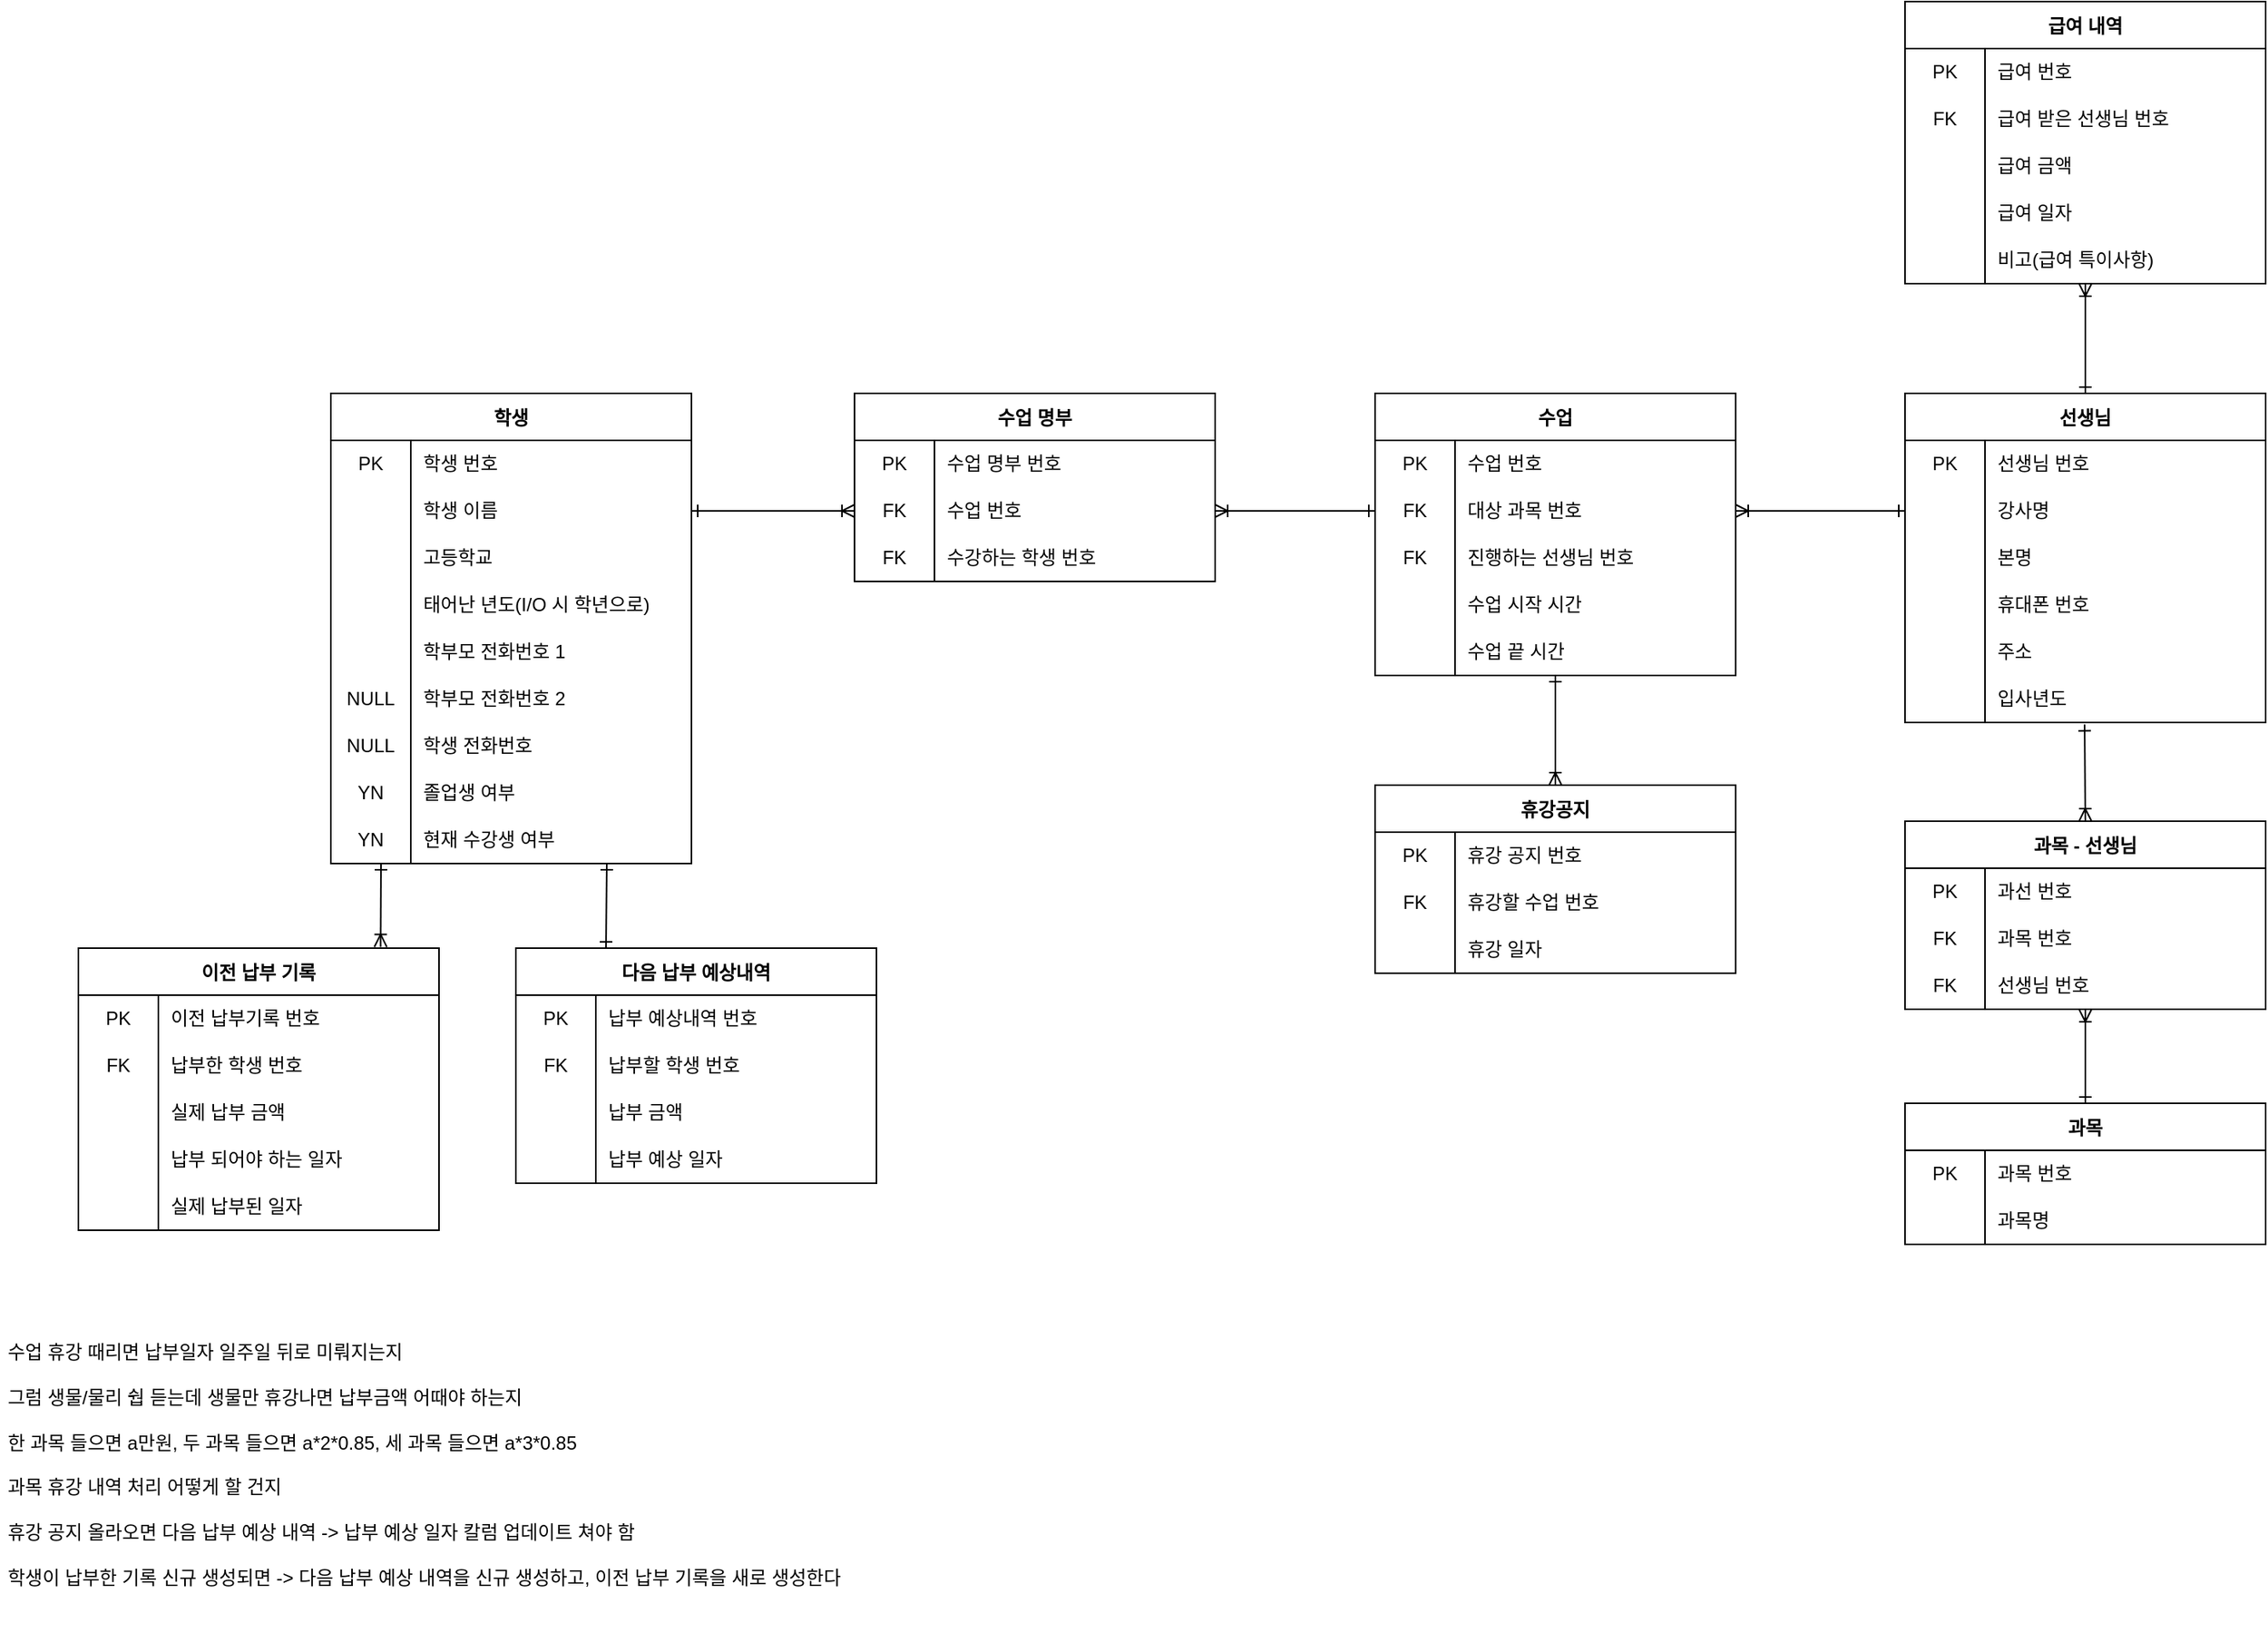 <mxfile version="20.8.3" type="github">
  <diagram id="MqFvvl8vXZ765toB649_" name="페이지-1">
    <mxGraphModel dx="1163" dy="1310" grid="1" gridSize="10" guides="1" tooltips="1" connect="1" arrows="1" fold="1" page="1" pageScale="1" pageWidth="1654" pageHeight="1169" math="0" shadow="0">
      <root>
        <mxCell id="0" />
        <mxCell id="1" parent="0" />
        <mxCell id="s24xk4Bd5WTAQTk68c9q-11" value="학생" style="shape=table;startSize=30;container=1;collapsible=0;childLayout=tableLayout;fixedRows=1;rowLines=0;fontStyle=1;" vertex="1" parent="1">
          <mxGeometry x="271" y="345" width="230" height="300" as="geometry" />
        </mxCell>
        <mxCell id="s24xk4Bd5WTAQTk68c9q-12" value="" style="shape=tableRow;horizontal=0;startSize=0;swimlaneHead=0;swimlaneBody=0;top=0;left=0;bottom=0;right=0;collapsible=0;dropTarget=0;fillColor=none;points=[[0,0.5],[1,0.5]];portConstraint=eastwest;" vertex="1" parent="s24xk4Bd5WTAQTk68c9q-11">
          <mxGeometry y="30" width="230" height="30" as="geometry" />
        </mxCell>
        <mxCell id="s24xk4Bd5WTAQTk68c9q-13" value="PK" style="shape=partialRectangle;html=1;whiteSpace=wrap;connectable=0;fillColor=none;top=0;left=0;bottom=0;right=0;overflow=hidden;pointerEvents=1;" vertex="1" parent="s24xk4Bd5WTAQTk68c9q-12">
          <mxGeometry width="51" height="30" as="geometry">
            <mxRectangle width="51" height="30" as="alternateBounds" />
          </mxGeometry>
        </mxCell>
        <mxCell id="s24xk4Bd5WTAQTk68c9q-14" value="학생 번호" style="shape=partialRectangle;html=1;whiteSpace=wrap;connectable=0;fillColor=none;top=0;left=0;bottom=0;right=0;align=left;spacingLeft=6;overflow=hidden;" vertex="1" parent="s24xk4Bd5WTAQTk68c9q-12">
          <mxGeometry x="51" width="179" height="30" as="geometry">
            <mxRectangle width="179" height="30" as="alternateBounds" />
          </mxGeometry>
        </mxCell>
        <mxCell id="s24xk4Bd5WTAQTk68c9q-15" value="" style="shape=tableRow;horizontal=0;startSize=0;swimlaneHead=0;swimlaneBody=0;top=0;left=0;bottom=0;right=0;collapsible=0;dropTarget=0;fillColor=none;points=[[0,0.5],[1,0.5]];portConstraint=eastwest;" vertex="1" parent="s24xk4Bd5WTAQTk68c9q-11">
          <mxGeometry y="60" width="230" height="30" as="geometry" />
        </mxCell>
        <mxCell id="s24xk4Bd5WTAQTk68c9q-16" value="" style="shape=partialRectangle;html=1;whiteSpace=wrap;connectable=0;fillColor=none;top=0;left=0;bottom=0;right=0;overflow=hidden;" vertex="1" parent="s24xk4Bd5WTAQTk68c9q-15">
          <mxGeometry width="51" height="30" as="geometry">
            <mxRectangle width="51" height="30" as="alternateBounds" />
          </mxGeometry>
        </mxCell>
        <mxCell id="s24xk4Bd5WTAQTk68c9q-17" value="학생 이름" style="shape=partialRectangle;html=1;whiteSpace=wrap;connectable=0;fillColor=none;top=0;left=0;bottom=0;right=0;align=left;spacingLeft=6;overflow=hidden;" vertex="1" parent="s24xk4Bd5WTAQTk68c9q-15">
          <mxGeometry x="51" width="179" height="30" as="geometry">
            <mxRectangle width="179" height="30" as="alternateBounds" />
          </mxGeometry>
        </mxCell>
        <mxCell id="s24xk4Bd5WTAQTk68c9q-18" value="" style="shape=tableRow;horizontal=0;startSize=0;swimlaneHead=0;swimlaneBody=0;top=0;left=0;bottom=0;right=0;collapsible=0;dropTarget=0;fillColor=none;points=[[0,0.5],[1,0.5]];portConstraint=eastwest;" vertex="1" parent="s24xk4Bd5WTAQTk68c9q-11">
          <mxGeometry y="90" width="230" height="30" as="geometry" />
        </mxCell>
        <mxCell id="s24xk4Bd5WTAQTk68c9q-19" value="" style="shape=partialRectangle;html=1;whiteSpace=wrap;connectable=0;fillColor=none;top=0;left=0;bottom=0;right=0;overflow=hidden;" vertex="1" parent="s24xk4Bd5WTAQTk68c9q-18">
          <mxGeometry width="51" height="30" as="geometry">
            <mxRectangle width="51" height="30" as="alternateBounds" />
          </mxGeometry>
        </mxCell>
        <mxCell id="s24xk4Bd5WTAQTk68c9q-20" value="고등학교" style="shape=partialRectangle;html=1;whiteSpace=wrap;connectable=0;fillColor=none;top=0;left=0;bottom=0;right=0;align=left;spacingLeft=6;overflow=hidden;" vertex="1" parent="s24xk4Bd5WTAQTk68c9q-18">
          <mxGeometry x="51" width="179" height="30" as="geometry">
            <mxRectangle width="179" height="30" as="alternateBounds" />
          </mxGeometry>
        </mxCell>
        <mxCell id="s24xk4Bd5WTAQTk68c9q-21" value="" style="shape=tableRow;horizontal=0;startSize=0;swimlaneHead=0;swimlaneBody=0;top=0;left=0;bottom=0;right=0;collapsible=0;dropTarget=0;fillColor=none;points=[[0,0.5],[1,0.5]];portConstraint=eastwest;" vertex="1" parent="s24xk4Bd5WTAQTk68c9q-11">
          <mxGeometry y="120" width="230" height="30" as="geometry" />
        </mxCell>
        <mxCell id="s24xk4Bd5WTAQTk68c9q-22" value="" style="shape=partialRectangle;html=1;whiteSpace=wrap;connectable=0;fillColor=none;top=0;left=0;bottom=0;right=0;overflow=hidden;" vertex="1" parent="s24xk4Bd5WTAQTk68c9q-21">
          <mxGeometry width="51" height="30" as="geometry">
            <mxRectangle width="51" height="30" as="alternateBounds" />
          </mxGeometry>
        </mxCell>
        <mxCell id="s24xk4Bd5WTAQTk68c9q-23" value="태어난 년도(I/O 시 학년으로)" style="shape=partialRectangle;html=1;whiteSpace=wrap;connectable=0;fillColor=none;top=0;left=0;bottom=0;right=0;align=left;spacingLeft=6;overflow=hidden;" vertex="1" parent="s24xk4Bd5WTAQTk68c9q-21">
          <mxGeometry x="51" width="179" height="30" as="geometry">
            <mxRectangle width="179" height="30" as="alternateBounds" />
          </mxGeometry>
        </mxCell>
        <mxCell id="s24xk4Bd5WTAQTk68c9q-24" value="" style="shape=tableRow;horizontal=0;startSize=0;swimlaneHead=0;swimlaneBody=0;top=0;left=0;bottom=0;right=0;collapsible=0;dropTarget=0;fillColor=none;points=[[0,0.5],[1,0.5]];portConstraint=eastwest;" vertex="1" parent="s24xk4Bd5WTAQTk68c9q-11">
          <mxGeometry y="150" width="230" height="30" as="geometry" />
        </mxCell>
        <mxCell id="s24xk4Bd5WTAQTk68c9q-25" value="" style="shape=partialRectangle;html=1;whiteSpace=wrap;connectable=0;fillColor=none;top=0;left=0;bottom=0;right=0;overflow=hidden;" vertex="1" parent="s24xk4Bd5WTAQTk68c9q-24">
          <mxGeometry width="51" height="30" as="geometry">
            <mxRectangle width="51" height="30" as="alternateBounds" />
          </mxGeometry>
        </mxCell>
        <mxCell id="s24xk4Bd5WTAQTk68c9q-26" value="학부모 전화번호 1" style="shape=partialRectangle;html=1;whiteSpace=wrap;connectable=0;fillColor=none;top=0;left=0;bottom=0;right=0;align=left;spacingLeft=6;overflow=hidden;" vertex="1" parent="s24xk4Bd5WTAQTk68c9q-24">
          <mxGeometry x="51" width="179" height="30" as="geometry">
            <mxRectangle width="179" height="30" as="alternateBounds" />
          </mxGeometry>
        </mxCell>
        <mxCell id="s24xk4Bd5WTAQTk68c9q-27" value="" style="shape=tableRow;horizontal=0;startSize=0;swimlaneHead=0;swimlaneBody=0;top=0;left=0;bottom=0;right=0;collapsible=0;dropTarget=0;fillColor=none;points=[[0,0.5],[1,0.5]];portConstraint=eastwest;" vertex="1" parent="s24xk4Bd5WTAQTk68c9q-11">
          <mxGeometry y="180" width="230" height="30" as="geometry" />
        </mxCell>
        <mxCell id="s24xk4Bd5WTAQTk68c9q-28" value="NULL" style="shape=partialRectangle;html=1;whiteSpace=wrap;connectable=0;fillColor=none;top=0;left=0;bottom=0;right=0;overflow=hidden;" vertex="1" parent="s24xk4Bd5WTAQTk68c9q-27">
          <mxGeometry width="51" height="30" as="geometry">
            <mxRectangle width="51" height="30" as="alternateBounds" />
          </mxGeometry>
        </mxCell>
        <mxCell id="s24xk4Bd5WTAQTk68c9q-29" value="학부모 전화번호 2" style="shape=partialRectangle;html=1;whiteSpace=wrap;connectable=0;fillColor=none;top=0;left=0;bottom=0;right=0;align=left;spacingLeft=6;overflow=hidden;" vertex="1" parent="s24xk4Bd5WTAQTk68c9q-27">
          <mxGeometry x="51" width="179" height="30" as="geometry">
            <mxRectangle width="179" height="30" as="alternateBounds" />
          </mxGeometry>
        </mxCell>
        <mxCell id="s24xk4Bd5WTAQTk68c9q-30" value="" style="shape=tableRow;horizontal=0;startSize=0;swimlaneHead=0;swimlaneBody=0;top=0;left=0;bottom=0;right=0;collapsible=0;dropTarget=0;fillColor=none;points=[[0,0.5],[1,0.5]];portConstraint=eastwest;" vertex="1" parent="s24xk4Bd5WTAQTk68c9q-11">
          <mxGeometry y="210" width="230" height="30" as="geometry" />
        </mxCell>
        <mxCell id="s24xk4Bd5WTAQTk68c9q-31" value="NULL" style="shape=partialRectangle;html=1;whiteSpace=wrap;connectable=0;fillColor=none;top=0;left=0;bottom=0;right=0;overflow=hidden;" vertex="1" parent="s24xk4Bd5WTAQTk68c9q-30">
          <mxGeometry width="51" height="30" as="geometry">
            <mxRectangle width="51" height="30" as="alternateBounds" />
          </mxGeometry>
        </mxCell>
        <mxCell id="s24xk4Bd5WTAQTk68c9q-32" value="학생 전화번호" style="shape=partialRectangle;html=1;whiteSpace=wrap;connectable=0;fillColor=none;top=0;left=0;bottom=0;right=0;align=left;spacingLeft=6;overflow=hidden;" vertex="1" parent="s24xk4Bd5WTAQTk68c9q-30">
          <mxGeometry x="51" width="179" height="30" as="geometry">
            <mxRectangle width="179" height="30" as="alternateBounds" />
          </mxGeometry>
        </mxCell>
        <mxCell id="s24xk4Bd5WTAQTk68c9q-33" value="" style="shape=tableRow;horizontal=0;startSize=0;swimlaneHead=0;swimlaneBody=0;top=0;left=0;bottom=0;right=0;collapsible=0;dropTarget=0;fillColor=none;points=[[0,0.5],[1,0.5]];portConstraint=eastwest;" vertex="1" parent="s24xk4Bd5WTAQTk68c9q-11">
          <mxGeometry y="240" width="230" height="30" as="geometry" />
        </mxCell>
        <mxCell id="s24xk4Bd5WTAQTk68c9q-34" value="YN" style="shape=partialRectangle;html=1;whiteSpace=wrap;connectable=0;fillColor=none;top=0;left=0;bottom=0;right=0;overflow=hidden;" vertex="1" parent="s24xk4Bd5WTAQTk68c9q-33">
          <mxGeometry width="51" height="30" as="geometry">
            <mxRectangle width="51" height="30" as="alternateBounds" />
          </mxGeometry>
        </mxCell>
        <mxCell id="s24xk4Bd5WTAQTk68c9q-35" value="졸업생 여부" style="shape=partialRectangle;html=1;whiteSpace=wrap;connectable=0;fillColor=none;top=0;left=0;bottom=0;right=0;align=left;spacingLeft=6;overflow=hidden;" vertex="1" parent="s24xk4Bd5WTAQTk68c9q-33">
          <mxGeometry x="51" width="179" height="30" as="geometry">
            <mxRectangle width="179" height="30" as="alternateBounds" />
          </mxGeometry>
        </mxCell>
        <mxCell id="s24xk4Bd5WTAQTk68c9q-36" value="" style="shape=tableRow;horizontal=0;startSize=0;swimlaneHead=0;swimlaneBody=0;top=0;left=0;bottom=0;right=0;collapsible=0;dropTarget=0;fillColor=none;points=[[0,0.5],[1,0.5]];portConstraint=eastwest;" vertex="1" parent="s24xk4Bd5WTAQTk68c9q-11">
          <mxGeometry y="270" width="230" height="30" as="geometry" />
        </mxCell>
        <mxCell id="s24xk4Bd5WTAQTk68c9q-37" value="YN" style="shape=partialRectangle;html=1;whiteSpace=wrap;connectable=0;fillColor=none;top=0;left=0;bottom=0;right=0;overflow=hidden;" vertex="1" parent="s24xk4Bd5WTAQTk68c9q-36">
          <mxGeometry width="51" height="30" as="geometry">
            <mxRectangle width="51" height="30" as="alternateBounds" />
          </mxGeometry>
        </mxCell>
        <mxCell id="s24xk4Bd5WTAQTk68c9q-38" value="현재 수강생 여부" style="shape=partialRectangle;html=1;whiteSpace=wrap;connectable=0;fillColor=none;top=0;left=0;bottom=0;right=0;align=left;spacingLeft=6;overflow=hidden;" vertex="1" parent="s24xk4Bd5WTAQTk68c9q-36">
          <mxGeometry x="51" width="179" height="30" as="geometry">
            <mxRectangle width="179" height="30" as="alternateBounds" />
          </mxGeometry>
        </mxCell>
        <mxCell id="s24xk4Bd5WTAQTk68c9q-201" style="edgeStyle=none;rounded=0;orthogonalLoop=1;jettySize=auto;html=1;exitX=0.5;exitY=0;exitDx=0;exitDy=0;fontSize=13;startArrow=ERone;startFill=0;endArrow=ERoneToMany;endFill=0;" edge="1" parent="1" source="s24xk4Bd5WTAQTk68c9q-39" target="s24xk4Bd5WTAQTk68c9q-198">
          <mxGeometry relative="1" as="geometry" />
        </mxCell>
        <mxCell id="s24xk4Bd5WTAQTk68c9q-39" value="선생님" style="shape=table;startSize=30;container=1;collapsible=0;childLayout=tableLayout;fixedRows=1;rowLines=0;fontStyle=1;" vertex="1" parent="1">
          <mxGeometry x="1275" y="345" width="230" height="210" as="geometry" />
        </mxCell>
        <mxCell id="s24xk4Bd5WTAQTk68c9q-40" value="" style="shape=tableRow;horizontal=0;startSize=0;swimlaneHead=0;swimlaneBody=0;top=0;left=0;bottom=0;right=0;collapsible=0;dropTarget=0;fillColor=none;points=[[0,0.5],[1,0.5]];portConstraint=eastwest;" vertex="1" parent="s24xk4Bd5WTAQTk68c9q-39">
          <mxGeometry y="30" width="230" height="30" as="geometry" />
        </mxCell>
        <mxCell id="s24xk4Bd5WTAQTk68c9q-41" value="PK" style="shape=partialRectangle;html=1;whiteSpace=wrap;connectable=0;fillColor=none;top=0;left=0;bottom=0;right=0;overflow=hidden;pointerEvents=1;" vertex="1" parent="s24xk4Bd5WTAQTk68c9q-40">
          <mxGeometry width="51" height="30" as="geometry">
            <mxRectangle width="51" height="30" as="alternateBounds" />
          </mxGeometry>
        </mxCell>
        <mxCell id="s24xk4Bd5WTAQTk68c9q-42" value="선생님 번호" style="shape=partialRectangle;html=1;whiteSpace=wrap;connectable=0;fillColor=none;top=0;left=0;bottom=0;right=0;align=left;spacingLeft=6;overflow=hidden;" vertex="1" parent="s24xk4Bd5WTAQTk68c9q-40">
          <mxGeometry x="51" width="179" height="30" as="geometry">
            <mxRectangle width="179" height="30" as="alternateBounds" />
          </mxGeometry>
        </mxCell>
        <mxCell id="s24xk4Bd5WTAQTk68c9q-43" value="" style="shape=tableRow;horizontal=0;startSize=0;swimlaneHead=0;swimlaneBody=0;top=0;left=0;bottom=0;right=0;collapsible=0;dropTarget=0;fillColor=none;points=[[0,0.5],[1,0.5]];portConstraint=eastwest;" vertex="1" parent="s24xk4Bd5WTAQTk68c9q-39">
          <mxGeometry y="60" width="230" height="30" as="geometry" />
        </mxCell>
        <mxCell id="s24xk4Bd5WTAQTk68c9q-44" value="" style="shape=partialRectangle;html=1;whiteSpace=wrap;connectable=0;fillColor=none;top=0;left=0;bottom=0;right=0;overflow=hidden;" vertex="1" parent="s24xk4Bd5WTAQTk68c9q-43">
          <mxGeometry width="51" height="30" as="geometry">
            <mxRectangle width="51" height="30" as="alternateBounds" />
          </mxGeometry>
        </mxCell>
        <mxCell id="s24xk4Bd5WTAQTk68c9q-45" value="강사명" style="shape=partialRectangle;html=1;whiteSpace=wrap;connectable=0;fillColor=none;top=0;left=0;bottom=0;right=0;align=left;spacingLeft=6;overflow=hidden;" vertex="1" parent="s24xk4Bd5WTAQTk68c9q-43">
          <mxGeometry x="51" width="179" height="30" as="geometry">
            <mxRectangle width="179" height="30" as="alternateBounds" />
          </mxGeometry>
        </mxCell>
        <mxCell id="s24xk4Bd5WTAQTk68c9q-46" value="" style="shape=tableRow;horizontal=0;startSize=0;swimlaneHead=0;swimlaneBody=0;top=0;left=0;bottom=0;right=0;collapsible=0;dropTarget=0;fillColor=none;points=[[0,0.5],[1,0.5]];portConstraint=eastwest;" vertex="1" parent="s24xk4Bd5WTAQTk68c9q-39">
          <mxGeometry y="90" width="230" height="30" as="geometry" />
        </mxCell>
        <mxCell id="s24xk4Bd5WTAQTk68c9q-47" value="" style="shape=partialRectangle;html=1;whiteSpace=wrap;connectable=0;fillColor=none;top=0;left=0;bottom=0;right=0;overflow=hidden;" vertex="1" parent="s24xk4Bd5WTAQTk68c9q-46">
          <mxGeometry width="51" height="30" as="geometry">
            <mxRectangle width="51" height="30" as="alternateBounds" />
          </mxGeometry>
        </mxCell>
        <mxCell id="s24xk4Bd5WTAQTk68c9q-48" value="본명" style="shape=partialRectangle;html=1;whiteSpace=wrap;connectable=0;fillColor=none;top=0;left=0;bottom=0;right=0;align=left;spacingLeft=6;overflow=hidden;" vertex="1" parent="s24xk4Bd5WTAQTk68c9q-46">
          <mxGeometry x="51" width="179" height="30" as="geometry">
            <mxRectangle width="179" height="30" as="alternateBounds" />
          </mxGeometry>
        </mxCell>
        <mxCell id="s24xk4Bd5WTAQTk68c9q-70" value="" style="shape=tableRow;horizontal=0;startSize=0;swimlaneHead=0;swimlaneBody=0;top=0;left=0;bottom=0;right=0;collapsible=0;dropTarget=0;fillColor=none;points=[[0,0.5],[1,0.5]];portConstraint=eastwest;" vertex="1" parent="s24xk4Bd5WTAQTk68c9q-39">
          <mxGeometry y="120" width="230" height="30" as="geometry" />
        </mxCell>
        <mxCell id="s24xk4Bd5WTAQTk68c9q-71" value="" style="shape=partialRectangle;html=1;whiteSpace=wrap;connectable=0;fillColor=none;top=0;left=0;bottom=0;right=0;overflow=hidden;" vertex="1" parent="s24xk4Bd5WTAQTk68c9q-70">
          <mxGeometry width="51" height="30" as="geometry">
            <mxRectangle width="51" height="30" as="alternateBounds" />
          </mxGeometry>
        </mxCell>
        <mxCell id="s24xk4Bd5WTAQTk68c9q-72" value="휴대폰 번호" style="shape=partialRectangle;html=1;whiteSpace=wrap;connectable=0;fillColor=none;top=0;left=0;bottom=0;right=0;align=left;spacingLeft=6;overflow=hidden;" vertex="1" parent="s24xk4Bd5WTAQTk68c9q-70">
          <mxGeometry x="51" width="179" height="30" as="geometry">
            <mxRectangle width="179" height="30" as="alternateBounds" />
          </mxGeometry>
        </mxCell>
        <mxCell id="s24xk4Bd5WTAQTk68c9q-49" value="" style="shape=tableRow;horizontal=0;startSize=0;swimlaneHead=0;swimlaneBody=0;top=0;left=0;bottom=0;right=0;collapsible=0;dropTarget=0;fillColor=none;points=[[0,0.5],[1,0.5]];portConstraint=eastwest;" vertex="1" parent="s24xk4Bd5WTAQTk68c9q-39">
          <mxGeometry y="150" width="230" height="30" as="geometry" />
        </mxCell>
        <mxCell id="s24xk4Bd5WTAQTk68c9q-50" value="" style="shape=partialRectangle;html=1;whiteSpace=wrap;connectable=0;fillColor=none;top=0;left=0;bottom=0;right=0;overflow=hidden;" vertex="1" parent="s24xk4Bd5WTAQTk68c9q-49">
          <mxGeometry width="51" height="30" as="geometry">
            <mxRectangle width="51" height="30" as="alternateBounds" />
          </mxGeometry>
        </mxCell>
        <mxCell id="s24xk4Bd5WTAQTk68c9q-51" value="주소" style="shape=partialRectangle;html=1;whiteSpace=wrap;connectable=0;fillColor=none;top=0;left=0;bottom=0;right=0;align=left;spacingLeft=6;overflow=hidden;" vertex="1" parent="s24xk4Bd5WTAQTk68c9q-49">
          <mxGeometry x="51" width="179" height="30" as="geometry">
            <mxRectangle width="179" height="30" as="alternateBounds" />
          </mxGeometry>
        </mxCell>
        <mxCell id="s24xk4Bd5WTAQTk68c9q-52" value="" style="shape=tableRow;horizontal=0;startSize=0;swimlaneHead=0;swimlaneBody=0;top=0;left=0;bottom=0;right=0;collapsible=0;dropTarget=0;fillColor=none;points=[[0,0.5],[1,0.5]];portConstraint=eastwest;" vertex="1" parent="s24xk4Bd5WTAQTk68c9q-39">
          <mxGeometry y="180" width="230" height="30" as="geometry" />
        </mxCell>
        <mxCell id="s24xk4Bd5WTAQTk68c9q-53" value="" style="shape=partialRectangle;html=1;whiteSpace=wrap;connectable=0;fillColor=none;top=0;left=0;bottom=0;right=0;overflow=hidden;" vertex="1" parent="s24xk4Bd5WTAQTk68c9q-52">
          <mxGeometry width="51" height="30" as="geometry">
            <mxRectangle width="51" height="30" as="alternateBounds" />
          </mxGeometry>
        </mxCell>
        <mxCell id="s24xk4Bd5WTAQTk68c9q-54" value="입사년도" style="shape=partialRectangle;html=1;whiteSpace=wrap;connectable=0;fillColor=none;top=0;left=0;bottom=0;right=0;align=left;spacingLeft=6;overflow=hidden;" vertex="1" parent="s24xk4Bd5WTAQTk68c9q-52">
          <mxGeometry x="51" width="179" height="30" as="geometry">
            <mxRectangle width="179" height="30" as="alternateBounds" />
          </mxGeometry>
        </mxCell>
        <mxCell id="s24xk4Bd5WTAQTk68c9q-184" style="edgeStyle=none;rounded=0;orthogonalLoop=1;jettySize=auto;html=1;exitX=0.5;exitY=0;exitDx=0;exitDy=0;fontSize=13;startArrow=ERone;startFill=0;endArrow=ERoneToMany;endFill=0;" edge="1" parent="1" source="s24xk4Bd5WTAQTk68c9q-73" target="s24xk4Bd5WTAQTk68c9q-99">
          <mxGeometry relative="1" as="geometry" />
        </mxCell>
        <mxCell id="s24xk4Bd5WTAQTk68c9q-73" value="과목" style="shape=table;startSize=30;container=1;collapsible=0;childLayout=tableLayout;fixedRows=1;rowLines=0;fontStyle=1;" vertex="1" parent="1">
          <mxGeometry x="1275" y="798" width="230" height="90" as="geometry" />
        </mxCell>
        <mxCell id="s24xk4Bd5WTAQTk68c9q-74" value="" style="shape=tableRow;horizontal=0;startSize=0;swimlaneHead=0;swimlaneBody=0;top=0;left=0;bottom=0;right=0;collapsible=0;dropTarget=0;fillColor=none;points=[[0,0.5],[1,0.5]];portConstraint=eastwest;" vertex="1" parent="s24xk4Bd5WTAQTk68c9q-73">
          <mxGeometry y="30" width="230" height="30" as="geometry" />
        </mxCell>
        <mxCell id="s24xk4Bd5WTAQTk68c9q-75" value="PK" style="shape=partialRectangle;html=1;whiteSpace=wrap;connectable=0;fillColor=none;top=0;left=0;bottom=0;right=0;overflow=hidden;pointerEvents=1;" vertex="1" parent="s24xk4Bd5WTAQTk68c9q-74">
          <mxGeometry width="51" height="30" as="geometry">
            <mxRectangle width="51" height="30" as="alternateBounds" />
          </mxGeometry>
        </mxCell>
        <mxCell id="s24xk4Bd5WTAQTk68c9q-76" value="과목 번호" style="shape=partialRectangle;html=1;whiteSpace=wrap;connectable=0;fillColor=none;top=0;left=0;bottom=0;right=0;align=left;spacingLeft=6;overflow=hidden;" vertex="1" parent="s24xk4Bd5WTAQTk68c9q-74">
          <mxGeometry x="51" width="179" height="30" as="geometry">
            <mxRectangle width="179" height="30" as="alternateBounds" />
          </mxGeometry>
        </mxCell>
        <mxCell id="s24xk4Bd5WTAQTk68c9q-77" value="" style="shape=tableRow;horizontal=0;startSize=0;swimlaneHead=0;swimlaneBody=0;top=0;left=0;bottom=0;right=0;collapsible=0;dropTarget=0;fillColor=none;points=[[0,0.5],[1,0.5]];portConstraint=eastwest;" vertex="1" parent="s24xk4Bd5WTAQTk68c9q-73">
          <mxGeometry y="60" width="230" height="30" as="geometry" />
        </mxCell>
        <mxCell id="s24xk4Bd5WTAQTk68c9q-78" value="" style="shape=partialRectangle;html=1;whiteSpace=wrap;connectable=0;fillColor=none;top=0;left=0;bottom=0;right=0;overflow=hidden;" vertex="1" parent="s24xk4Bd5WTAQTk68c9q-77">
          <mxGeometry width="51" height="30" as="geometry">
            <mxRectangle width="51" height="30" as="alternateBounds" />
          </mxGeometry>
        </mxCell>
        <mxCell id="s24xk4Bd5WTAQTk68c9q-79" value="과목명" style="shape=partialRectangle;html=1;whiteSpace=wrap;connectable=0;fillColor=none;top=0;left=0;bottom=0;right=0;align=left;spacingLeft=6;overflow=hidden;" vertex="1" parent="s24xk4Bd5WTAQTk68c9q-77">
          <mxGeometry x="51" width="179" height="30" as="geometry">
            <mxRectangle width="179" height="30" as="alternateBounds" />
          </mxGeometry>
        </mxCell>
        <mxCell id="s24xk4Bd5WTAQTk68c9q-183" style="edgeStyle=none;rounded=0;orthogonalLoop=1;jettySize=auto;html=1;exitX=0.5;exitY=0;exitDx=0;exitDy=0;entryX=0.498;entryY=1.043;entryDx=0;entryDy=0;entryPerimeter=0;fontSize=13;startArrow=ERoneToMany;startFill=0;endArrow=ERone;endFill=0;" edge="1" parent="1" source="s24xk4Bd5WTAQTk68c9q-92" target="s24xk4Bd5WTAQTk68c9q-52">
          <mxGeometry relative="1" as="geometry" />
        </mxCell>
        <mxCell id="s24xk4Bd5WTAQTk68c9q-92" value="과목 - 선생님" style="shape=table;startSize=30;container=1;collapsible=0;childLayout=tableLayout;fixedRows=1;rowLines=0;fontStyle=1;" vertex="1" parent="1">
          <mxGeometry x="1275" y="618" width="230" height="120" as="geometry" />
        </mxCell>
        <mxCell id="s24xk4Bd5WTAQTk68c9q-93" value="" style="shape=tableRow;horizontal=0;startSize=0;swimlaneHead=0;swimlaneBody=0;top=0;left=0;bottom=0;right=0;collapsible=0;dropTarget=0;fillColor=none;points=[[0,0.5],[1,0.5]];portConstraint=eastwest;" vertex="1" parent="s24xk4Bd5WTAQTk68c9q-92">
          <mxGeometry y="30" width="230" height="30" as="geometry" />
        </mxCell>
        <mxCell id="s24xk4Bd5WTAQTk68c9q-94" value="PK" style="shape=partialRectangle;html=1;whiteSpace=wrap;connectable=0;fillColor=none;top=0;left=0;bottom=0;right=0;overflow=hidden;pointerEvents=1;" vertex="1" parent="s24xk4Bd5WTAQTk68c9q-93">
          <mxGeometry width="51" height="30" as="geometry">
            <mxRectangle width="51" height="30" as="alternateBounds" />
          </mxGeometry>
        </mxCell>
        <mxCell id="s24xk4Bd5WTAQTk68c9q-95" value="과선 번호" style="shape=partialRectangle;html=1;whiteSpace=wrap;connectable=0;fillColor=none;top=0;left=0;bottom=0;right=0;align=left;spacingLeft=6;overflow=hidden;" vertex="1" parent="s24xk4Bd5WTAQTk68c9q-93">
          <mxGeometry x="51" width="179" height="30" as="geometry">
            <mxRectangle width="179" height="30" as="alternateBounds" />
          </mxGeometry>
        </mxCell>
        <mxCell id="s24xk4Bd5WTAQTk68c9q-96" value="" style="shape=tableRow;horizontal=0;startSize=0;swimlaneHead=0;swimlaneBody=0;top=0;left=0;bottom=0;right=0;collapsible=0;dropTarget=0;fillColor=none;points=[[0,0.5],[1,0.5]];portConstraint=eastwest;" vertex="1" parent="s24xk4Bd5WTAQTk68c9q-92">
          <mxGeometry y="60" width="230" height="30" as="geometry" />
        </mxCell>
        <mxCell id="s24xk4Bd5WTAQTk68c9q-97" value="FK" style="shape=partialRectangle;html=1;whiteSpace=wrap;connectable=0;fillColor=none;top=0;left=0;bottom=0;right=0;overflow=hidden;" vertex="1" parent="s24xk4Bd5WTAQTk68c9q-96">
          <mxGeometry width="51" height="30" as="geometry">
            <mxRectangle width="51" height="30" as="alternateBounds" />
          </mxGeometry>
        </mxCell>
        <mxCell id="s24xk4Bd5WTAQTk68c9q-98" value="과목 번호" style="shape=partialRectangle;html=1;whiteSpace=wrap;connectable=0;fillColor=none;top=0;left=0;bottom=0;right=0;align=left;spacingLeft=6;overflow=hidden;" vertex="1" parent="s24xk4Bd5WTAQTk68c9q-96">
          <mxGeometry x="51" width="179" height="30" as="geometry">
            <mxRectangle width="179" height="30" as="alternateBounds" />
          </mxGeometry>
        </mxCell>
        <mxCell id="s24xk4Bd5WTAQTk68c9q-99" value="" style="shape=tableRow;horizontal=0;startSize=0;swimlaneHead=0;swimlaneBody=0;top=0;left=0;bottom=0;right=0;collapsible=0;dropTarget=0;fillColor=none;points=[[0,0.5],[1,0.5]];portConstraint=eastwest;" vertex="1" parent="s24xk4Bd5WTAQTk68c9q-92">
          <mxGeometry y="90" width="230" height="30" as="geometry" />
        </mxCell>
        <mxCell id="s24xk4Bd5WTAQTk68c9q-100" value="FK" style="shape=partialRectangle;html=1;whiteSpace=wrap;connectable=0;fillColor=none;top=0;left=0;bottom=0;right=0;overflow=hidden;" vertex="1" parent="s24xk4Bd5WTAQTk68c9q-99">
          <mxGeometry width="51" height="30" as="geometry">
            <mxRectangle width="51" height="30" as="alternateBounds" />
          </mxGeometry>
        </mxCell>
        <mxCell id="s24xk4Bd5WTAQTk68c9q-101" value="선생님 번호" style="shape=partialRectangle;html=1;whiteSpace=wrap;connectable=0;fillColor=none;top=0;left=0;bottom=0;right=0;align=left;spacingLeft=6;overflow=hidden;" vertex="1" parent="s24xk4Bd5WTAQTk68c9q-99">
          <mxGeometry x="51" width="179" height="30" as="geometry">
            <mxRectangle width="179" height="30" as="alternateBounds" />
          </mxGeometry>
        </mxCell>
        <mxCell id="s24xk4Bd5WTAQTk68c9q-102" value="수업" style="shape=table;startSize=30;container=1;collapsible=0;childLayout=tableLayout;fixedRows=1;rowLines=0;fontStyle=1;" vertex="1" parent="1">
          <mxGeometry x="937" y="345" width="230" height="180" as="geometry" />
        </mxCell>
        <mxCell id="s24xk4Bd5WTAQTk68c9q-103" value="" style="shape=tableRow;horizontal=0;startSize=0;swimlaneHead=0;swimlaneBody=0;top=0;left=0;bottom=0;right=0;collapsible=0;dropTarget=0;fillColor=none;points=[[0,0.5],[1,0.5]];portConstraint=eastwest;" vertex="1" parent="s24xk4Bd5WTAQTk68c9q-102">
          <mxGeometry y="30" width="230" height="30" as="geometry" />
        </mxCell>
        <mxCell id="s24xk4Bd5WTAQTk68c9q-104" value="PK" style="shape=partialRectangle;html=1;whiteSpace=wrap;connectable=0;fillColor=none;top=0;left=0;bottom=0;right=0;overflow=hidden;pointerEvents=1;" vertex="1" parent="s24xk4Bd5WTAQTk68c9q-103">
          <mxGeometry width="51" height="30" as="geometry">
            <mxRectangle width="51" height="30" as="alternateBounds" />
          </mxGeometry>
        </mxCell>
        <mxCell id="s24xk4Bd5WTAQTk68c9q-105" value="수업 번호" style="shape=partialRectangle;html=1;whiteSpace=wrap;connectable=0;fillColor=none;top=0;left=0;bottom=0;right=0;align=left;spacingLeft=6;overflow=hidden;" vertex="1" parent="s24xk4Bd5WTAQTk68c9q-103">
          <mxGeometry x="51" width="179" height="30" as="geometry">
            <mxRectangle width="179" height="30" as="alternateBounds" />
          </mxGeometry>
        </mxCell>
        <mxCell id="s24xk4Bd5WTAQTk68c9q-106" value="" style="shape=tableRow;horizontal=0;startSize=0;swimlaneHead=0;swimlaneBody=0;top=0;left=0;bottom=0;right=0;collapsible=0;dropTarget=0;fillColor=none;points=[[0,0.5],[1,0.5]];portConstraint=eastwest;" vertex="1" parent="s24xk4Bd5WTAQTk68c9q-102">
          <mxGeometry y="60" width="230" height="30" as="geometry" />
        </mxCell>
        <mxCell id="s24xk4Bd5WTAQTk68c9q-107" value="FK" style="shape=partialRectangle;html=1;whiteSpace=wrap;connectable=0;fillColor=none;top=0;left=0;bottom=0;right=0;overflow=hidden;" vertex="1" parent="s24xk4Bd5WTAQTk68c9q-106">
          <mxGeometry width="51" height="30" as="geometry">
            <mxRectangle width="51" height="30" as="alternateBounds" />
          </mxGeometry>
        </mxCell>
        <mxCell id="s24xk4Bd5WTAQTk68c9q-108" value="대상 과목 번호" style="shape=partialRectangle;html=1;whiteSpace=wrap;connectable=0;fillColor=none;top=0;left=0;bottom=0;right=0;align=left;spacingLeft=6;overflow=hidden;" vertex="1" parent="s24xk4Bd5WTAQTk68c9q-106">
          <mxGeometry x="51" width="179" height="30" as="geometry">
            <mxRectangle width="179" height="30" as="alternateBounds" />
          </mxGeometry>
        </mxCell>
        <mxCell id="s24xk4Bd5WTAQTk68c9q-109" value="" style="shape=tableRow;horizontal=0;startSize=0;swimlaneHead=0;swimlaneBody=0;top=0;left=0;bottom=0;right=0;collapsible=0;dropTarget=0;fillColor=none;points=[[0,0.5],[1,0.5]];portConstraint=eastwest;" vertex="1" parent="s24xk4Bd5WTAQTk68c9q-102">
          <mxGeometry y="90" width="230" height="30" as="geometry" />
        </mxCell>
        <mxCell id="s24xk4Bd5WTAQTk68c9q-110" value="FK" style="shape=partialRectangle;html=1;whiteSpace=wrap;connectable=0;fillColor=none;top=0;left=0;bottom=0;right=0;overflow=hidden;" vertex="1" parent="s24xk4Bd5WTAQTk68c9q-109">
          <mxGeometry width="51" height="30" as="geometry">
            <mxRectangle width="51" height="30" as="alternateBounds" />
          </mxGeometry>
        </mxCell>
        <mxCell id="s24xk4Bd5WTAQTk68c9q-111" value="진행하는 선생님 번호" style="shape=partialRectangle;html=1;whiteSpace=wrap;connectable=0;fillColor=none;top=0;left=0;bottom=0;right=0;align=left;spacingLeft=6;overflow=hidden;" vertex="1" parent="s24xk4Bd5WTAQTk68c9q-109">
          <mxGeometry x="51" width="179" height="30" as="geometry">
            <mxRectangle width="179" height="30" as="alternateBounds" />
          </mxGeometry>
        </mxCell>
        <mxCell id="s24xk4Bd5WTAQTk68c9q-112" value="" style="shape=tableRow;horizontal=0;startSize=0;swimlaneHead=0;swimlaneBody=0;top=0;left=0;bottom=0;right=0;collapsible=0;dropTarget=0;fillColor=none;points=[[0,0.5],[1,0.5]];portConstraint=eastwest;" vertex="1" parent="s24xk4Bd5WTAQTk68c9q-102">
          <mxGeometry y="120" width="230" height="30" as="geometry" />
        </mxCell>
        <mxCell id="s24xk4Bd5WTAQTk68c9q-113" value="" style="shape=partialRectangle;html=1;whiteSpace=wrap;connectable=0;fillColor=none;top=0;left=0;bottom=0;right=0;overflow=hidden;" vertex="1" parent="s24xk4Bd5WTAQTk68c9q-112">
          <mxGeometry width="51" height="30" as="geometry">
            <mxRectangle width="51" height="30" as="alternateBounds" />
          </mxGeometry>
        </mxCell>
        <mxCell id="s24xk4Bd5WTAQTk68c9q-114" value="수업 시작 시간" style="shape=partialRectangle;html=1;whiteSpace=wrap;connectable=0;fillColor=none;top=0;left=0;bottom=0;right=0;align=left;spacingLeft=6;overflow=hidden;" vertex="1" parent="s24xk4Bd5WTAQTk68c9q-112">
          <mxGeometry x="51" width="179" height="30" as="geometry">
            <mxRectangle width="179" height="30" as="alternateBounds" />
          </mxGeometry>
        </mxCell>
        <mxCell id="s24xk4Bd5WTAQTk68c9q-115" value="" style="shape=tableRow;horizontal=0;startSize=0;swimlaneHead=0;swimlaneBody=0;top=0;left=0;bottom=0;right=0;collapsible=0;dropTarget=0;fillColor=none;points=[[0,0.5],[1,0.5]];portConstraint=eastwest;" vertex="1" parent="s24xk4Bd5WTAQTk68c9q-102">
          <mxGeometry y="150" width="230" height="30" as="geometry" />
        </mxCell>
        <mxCell id="s24xk4Bd5WTAQTk68c9q-116" value="" style="shape=partialRectangle;html=1;whiteSpace=wrap;connectable=0;fillColor=none;top=0;left=0;bottom=0;right=0;overflow=hidden;" vertex="1" parent="s24xk4Bd5WTAQTk68c9q-115">
          <mxGeometry width="51" height="30" as="geometry">
            <mxRectangle width="51" height="30" as="alternateBounds" />
          </mxGeometry>
        </mxCell>
        <mxCell id="s24xk4Bd5WTAQTk68c9q-117" value="수업 끝 시간" style="shape=partialRectangle;html=1;whiteSpace=wrap;connectable=0;fillColor=none;top=0;left=0;bottom=0;right=0;align=left;spacingLeft=6;overflow=hidden;" vertex="1" parent="s24xk4Bd5WTAQTk68c9q-115">
          <mxGeometry x="51" width="179" height="30" as="geometry">
            <mxRectangle width="179" height="30" as="alternateBounds" />
          </mxGeometry>
        </mxCell>
        <mxCell id="s24xk4Bd5WTAQTk68c9q-121" value="수업 명부" style="shape=table;startSize=30;container=1;collapsible=0;childLayout=tableLayout;fixedRows=1;rowLines=0;fontStyle=1;" vertex="1" parent="1">
          <mxGeometry x="605" y="345" width="230" height="120" as="geometry" />
        </mxCell>
        <mxCell id="s24xk4Bd5WTAQTk68c9q-122" value="" style="shape=tableRow;horizontal=0;startSize=0;swimlaneHead=0;swimlaneBody=0;top=0;left=0;bottom=0;right=0;collapsible=0;dropTarget=0;fillColor=none;points=[[0,0.5],[1,0.5]];portConstraint=eastwest;" vertex="1" parent="s24xk4Bd5WTAQTk68c9q-121">
          <mxGeometry y="30" width="230" height="30" as="geometry" />
        </mxCell>
        <mxCell id="s24xk4Bd5WTAQTk68c9q-123" value="PK" style="shape=partialRectangle;html=1;whiteSpace=wrap;connectable=0;fillColor=none;top=0;left=0;bottom=0;right=0;overflow=hidden;pointerEvents=1;" vertex="1" parent="s24xk4Bd5WTAQTk68c9q-122">
          <mxGeometry width="51" height="30" as="geometry">
            <mxRectangle width="51" height="30" as="alternateBounds" />
          </mxGeometry>
        </mxCell>
        <mxCell id="s24xk4Bd5WTAQTk68c9q-124" value="수업 명부 번호" style="shape=partialRectangle;html=1;whiteSpace=wrap;connectable=0;fillColor=none;top=0;left=0;bottom=0;right=0;align=left;spacingLeft=6;overflow=hidden;" vertex="1" parent="s24xk4Bd5WTAQTk68c9q-122">
          <mxGeometry x="51" width="179" height="30" as="geometry">
            <mxRectangle width="179" height="30" as="alternateBounds" />
          </mxGeometry>
        </mxCell>
        <mxCell id="s24xk4Bd5WTAQTk68c9q-125" value="" style="shape=tableRow;horizontal=0;startSize=0;swimlaneHead=0;swimlaneBody=0;top=0;left=0;bottom=0;right=0;collapsible=0;dropTarget=0;fillColor=none;points=[[0,0.5],[1,0.5]];portConstraint=eastwest;" vertex="1" parent="s24xk4Bd5WTAQTk68c9q-121">
          <mxGeometry y="60" width="230" height="30" as="geometry" />
        </mxCell>
        <mxCell id="s24xk4Bd5WTAQTk68c9q-126" value="FK" style="shape=partialRectangle;html=1;whiteSpace=wrap;connectable=0;fillColor=none;top=0;left=0;bottom=0;right=0;overflow=hidden;" vertex="1" parent="s24xk4Bd5WTAQTk68c9q-125">
          <mxGeometry width="51" height="30" as="geometry">
            <mxRectangle width="51" height="30" as="alternateBounds" />
          </mxGeometry>
        </mxCell>
        <mxCell id="s24xk4Bd5WTAQTk68c9q-127" value="수업 번호" style="shape=partialRectangle;html=1;whiteSpace=wrap;connectable=0;fillColor=none;top=0;left=0;bottom=0;right=0;align=left;spacingLeft=6;overflow=hidden;" vertex="1" parent="s24xk4Bd5WTAQTk68c9q-125">
          <mxGeometry x="51" width="179" height="30" as="geometry">
            <mxRectangle width="179" height="30" as="alternateBounds" />
          </mxGeometry>
        </mxCell>
        <mxCell id="s24xk4Bd5WTAQTk68c9q-128" value="" style="shape=tableRow;horizontal=0;startSize=0;swimlaneHead=0;swimlaneBody=0;top=0;left=0;bottom=0;right=0;collapsible=0;dropTarget=0;fillColor=none;points=[[0,0.5],[1,0.5]];portConstraint=eastwest;" vertex="1" parent="s24xk4Bd5WTAQTk68c9q-121">
          <mxGeometry y="90" width="230" height="30" as="geometry" />
        </mxCell>
        <mxCell id="s24xk4Bd5WTAQTk68c9q-129" value="FK" style="shape=partialRectangle;html=1;whiteSpace=wrap;connectable=0;fillColor=none;top=0;left=0;bottom=0;right=0;overflow=hidden;" vertex="1" parent="s24xk4Bd5WTAQTk68c9q-128">
          <mxGeometry width="51" height="30" as="geometry">
            <mxRectangle width="51" height="30" as="alternateBounds" />
          </mxGeometry>
        </mxCell>
        <mxCell id="s24xk4Bd5WTAQTk68c9q-130" value="수강하는 학생 번호" style="shape=partialRectangle;html=1;whiteSpace=wrap;connectable=0;fillColor=none;top=0;left=0;bottom=0;right=0;align=left;spacingLeft=6;overflow=hidden;" vertex="1" parent="s24xk4Bd5WTAQTk68c9q-128">
          <mxGeometry x="51" width="179" height="30" as="geometry">
            <mxRectangle width="179" height="30" as="alternateBounds" />
          </mxGeometry>
        </mxCell>
        <mxCell id="s24xk4Bd5WTAQTk68c9q-131" value="이전 납부 기록" style="shape=table;startSize=30;container=1;collapsible=0;childLayout=tableLayout;fixedRows=1;rowLines=0;fontStyle=1;" vertex="1" parent="1">
          <mxGeometry x="110" y="699" width="230" height="180" as="geometry" />
        </mxCell>
        <mxCell id="s24xk4Bd5WTAQTk68c9q-132" value="" style="shape=tableRow;horizontal=0;startSize=0;swimlaneHead=0;swimlaneBody=0;top=0;left=0;bottom=0;right=0;collapsible=0;dropTarget=0;fillColor=none;points=[[0,0.5],[1,0.5]];portConstraint=eastwest;" vertex="1" parent="s24xk4Bd5WTAQTk68c9q-131">
          <mxGeometry y="30" width="230" height="30" as="geometry" />
        </mxCell>
        <mxCell id="s24xk4Bd5WTAQTk68c9q-133" value="PK" style="shape=partialRectangle;html=1;whiteSpace=wrap;connectable=0;fillColor=none;top=0;left=0;bottom=0;right=0;overflow=hidden;pointerEvents=1;" vertex="1" parent="s24xk4Bd5WTAQTk68c9q-132">
          <mxGeometry width="51" height="30" as="geometry">
            <mxRectangle width="51" height="30" as="alternateBounds" />
          </mxGeometry>
        </mxCell>
        <mxCell id="s24xk4Bd5WTAQTk68c9q-134" value="이전 납부기록 번호" style="shape=partialRectangle;html=1;whiteSpace=wrap;connectable=0;fillColor=none;top=0;left=0;bottom=0;right=0;align=left;spacingLeft=6;overflow=hidden;" vertex="1" parent="s24xk4Bd5WTAQTk68c9q-132">
          <mxGeometry x="51" width="179" height="30" as="geometry">
            <mxRectangle width="179" height="30" as="alternateBounds" />
          </mxGeometry>
        </mxCell>
        <mxCell id="s24xk4Bd5WTAQTk68c9q-135" value="" style="shape=tableRow;horizontal=0;startSize=0;swimlaneHead=0;swimlaneBody=0;top=0;left=0;bottom=0;right=0;collapsible=0;dropTarget=0;fillColor=none;points=[[0,0.5],[1,0.5]];portConstraint=eastwest;" vertex="1" parent="s24xk4Bd5WTAQTk68c9q-131">
          <mxGeometry y="60" width="230" height="30" as="geometry" />
        </mxCell>
        <mxCell id="s24xk4Bd5WTAQTk68c9q-136" value="FK" style="shape=partialRectangle;html=1;whiteSpace=wrap;connectable=0;fillColor=none;top=0;left=0;bottom=0;right=0;overflow=hidden;" vertex="1" parent="s24xk4Bd5WTAQTk68c9q-135">
          <mxGeometry width="51" height="30" as="geometry">
            <mxRectangle width="51" height="30" as="alternateBounds" />
          </mxGeometry>
        </mxCell>
        <mxCell id="s24xk4Bd5WTAQTk68c9q-137" value="납부한 학생 번호" style="shape=partialRectangle;html=1;whiteSpace=wrap;connectable=0;fillColor=none;top=0;left=0;bottom=0;right=0;align=left;spacingLeft=6;overflow=hidden;" vertex="1" parent="s24xk4Bd5WTAQTk68c9q-135">
          <mxGeometry x="51" width="179" height="30" as="geometry">
            <mxRectangle width="179" height="30" as="alternateBounds" />
          </mxGeometry>
        </mxCell>
        <mxCell id="s24xk4Bd5WTAQTk68c9q-138" value="" style="shape=tableRow;horizontal=0;startSize=0;swimlaneHead=0;swimlaneBody=0;top=0;left=0;bottom=0;right=0;collapsible=0;dropTarget=0;fillColor=none;points=[[0,0.5],[1,0.5]];portConstraint=eastwest;" vertex="1" parent="s24xk4Bd5WTAQTk68c9q-131">
          <mxGeometry y="90" width="230" height="30" as="geometry" />
        </mxCell>
        <mxCell id="s24xk4Bd5WTAQTk68c9q-139" value="" style="shape=partialRectangle;html=1;whiteSpace=wrap;connectable=0;fillColor=none;top=0;left=0;bottom=0;right=0;overflow=hidden;" vertex="1" parent="s24xk4Bd5WTAQTk68c9q-138">
          <mxGeometry width="51" height="30" as="geometry">
            <mxRectangle width="51" height="30" as="alternateBounds" />
          </mxGeometry>
        </mxCell>
        <mxCell id="s24xk4Bd5WTAQTk68c9q-140" value="실제 납부 금액" style="shape=partialRectangle;html=1;whiteSpace=wrap;connectable=0;fillColor=none;top=0;left=0;bottom=0;right=0;align=left;spacingLeft=6;overflow=hidden;" vertex="1" parent="s24xk4Bd5WTAQTk68c9q-138">
          <mxGeometry x="51" width="179" height="30" as="geometry">
            <mxRectangle width="179" height="30" as="alternateBounds" />
          </mxGeometry>
        </mxCell>
        <mxCell id="s24xk4Bd5WTAQTk68c9q-141" value="" style="shape=tableRow;horizontal=0;startSize=0;swimlaneHead=0;swimlaneBody=0;top=0;left=0;bottom=0;right=0;collapsible=0;dropTarget=0;fillColor=none;points=[[0,0.5],[1,0.5]];portConstraint=eastwest;" vertex="1" parent="s24xk4Bd5WTAQTk68c9q-131">
          <mxGeometry y="120" width="230" height="30" as="geometry" />
        </mxCell>
        <mxCell id="s24xk4Bd5WTAQTk68c9q-142" value="" style="shape=partialRectangle;html=1;whiteSpace=wrap;connectable=0;fillColor=none;top=0;left=0;bottom=0;right=0;overflow=hidden;" vertex="1" parent="s24xk4Bd5WTAQTk68c9q-141">
          <mxGeometry width="51" height="30" as="geometry">
            <mxRectangle width="51" height="30" as="alternateBounds" />
          </mxGeometry>
        </mxCell>
        <mxCell id="s24xk4Bd5WTAQTk68c9q-143" value="납부 되어야 하는 일자" style="shape=partialRectangle;html=1;whiteSpace=wrap;connectable=0;fillColor=none;top=0;left=0;bottom=0;right=0;align=left;spacingLeft=6;overflow=hidden;" vertex="1" parent="s24xk4Bd5WTAQTk68c9q-141">
          <mxGeometry x="51" width="179" height="30" as="geometry">
            <mxRectangle width="179" height="30" as="alternateBounds" />
          </mxGeometry>
        </mxCell>
        <mxCell id="s24xk4Bd5WTAQTk68c9q-144" value="" style="shape=tableRow;horizontal=0;startSize=0;swimlaneHead=0;swimlaneBody=0;top=0;left=0;bottom=0;right=0;collapsible=0;dropTarget=0;fillColor=none;points=[[0,0.5],[1,0.5]];portConstraint=eastwest;" vertex="1" parent="s24xk4Bd5WTAQTk68c9q-131">
          <mxGeometry y="150" width="230" height="30" as="geometry" />
        </mxCell>
        <mxCell id="s24xk4Bd5WTAQTk68c9q-145" value="" style="shape=partialRectangle;html=1;whiteSpace=wrap;connectable=0;fillColor=none;top=0;left=0;bottom=0;right=0;overflow=hidden;" vertex="1" parent="s24xk4Bd5WTAQTk68c9q-144">
          <mxGeometry width="51" height="30" as="geometry">
            <mxRectangle width="51" height="30" as="alternateBounds" />
          </mxGeometry>
        </mxCell>
        <mxCell id="s24xk4Bd5WTAQTk68c9q-146" value="실제 납부된 일자" style="shape=partialRectangle;html=1;whiteSpace=wrap;connectable=0;fillColor=none;top=0;left=0;bottom=0;right=0;align=left;spacingLeft=6;overflow=hidden;" vertex="1" parent="s24xk4Bd5WTAQTk68c9q-144">
          <mxGeometry x="51" width="179" height="30" as="geometry">
            <mxRectangle width="179" height="30" as="alternateBounds" />
          </mxGeometry>
        </mxCell>
        <mxCell id="s24xk4Bd5WTAQTk68c9q-147" value="수업 휴강 때리면 납부일자 일주일 뒤로 미뤄지는지&lt;br&gt;&lt;br&gt;그럼 생물/물리 쉅 듣는데 생물만 휴강나면 납부금액 어때야 하는지&lt;br&gt;&lt;br&gt;한 과목 들으면 a만원, 두 과목 들으면 a*2*0.85, 세 과목 들으면 a*3*0.85&lt;br&gt;&lt;br&gt;과목 휴강 내역 처리 어떻게 할 건지&lt;br&gt;&lt;br&gt;휴강 공지 올라오면 다음 납부 예상 내역 -&amp;gt; 납부 예상 일자 칼럼 업데이트 쳐야 함&lt;br&gt;&lt;br&gt;학생이 납부한 기록 신규 생성되면 -&amp;gt; 다음 납부 예상 내역을 신규 생성하고, 이전 납부 기록을 새로 생성한다" style="text;html=1;strokeColor=none;fillColor=none;spacing=5;spacingTop=-20;whiteSpace=wrap;overflow=hidden;rounded=0;" vertex="1" parent="1">
          <mxGeometry x="60" y="960" width="660" height="175" as="geometry" />
        </mxCell>
        <mxCell id="s24xk4Bd5WTAQTk68c9q-182" style="edgeStyle=none;rounded=0;orthogonalLoop=1;jettySize=auto;html=1;exitX=0.5;exitY=0;exitDx=0;exitDy=0;fontSize=13;startArrow=ERoneToMany;startFill=0;endArrow=ERone;endFill=0;" edge="1" parent="1" source="s24xk4Bd5WTAQTk68c9q-149" target="s24xk4Bd5WTAQTk68c9q-115">
          <mxGeometry relative="1" as="geometry" />
        </mxCell>
        <mxCell id="s24xk4Bd5WTAQTk68c9q-149" value="휴강공지" style="shape=table;startSize=30;container=1;collapsible=0;childLayout=tableLayout;fixedRows=1;rowLines=0;fontStyle=1;" vertex="1" parent="1">
          <mxGeometry x="937" y="595" width="230" height="120" as="geometry" />
        </mxCell>
        <mxCell id="s24xk4Bd5WTAQTk68c9q-150" value="" style="shape=tableRow;horizontal=0;startSize=0;swimlaneHead=0;swimlaneBody=0;top=0;left=0;bottom=0;right=0;collapsible=0;dropTarget=0;fillColor=none;points=[[0,0.5],[1,0.5]];portConstraint=eastwest;" vertex="1" parent="s24xk4Bd5WTAQTk68c9q-149">
          <mxGeometry y="30" width="230" height="30" as="geometry" />
        </mxCell>
        <mxCell id="s24xk4Bd5WTAQTk68c9q-151" value="PK" style="shape=partialRectangle;html=1;whiteSpace=wrap;connectable=0;fillColor=none;top=0;left=0;bottom=0;right=0;overflow=hidden;pointerEvents=1;" vertex="1" parent="s24xk4Bd5WTAQTk68c9q-150">
          <mxGeometry width="51" height="30" as="geometry">
            <mxRectangle width="51" height="30" as="alternateBounds" />
          </mxGeometry>
        </mxCell>
        <mxCell id="s24xk4Bd5WTAQTk68c9q-152" value="휴강 공지 번호" style="shape=partialRectangle;html=1;whiteSpace=wrap;connectable=0;fillColor=none;top=0;left=0;bottom=0;right=0;align=left;spacingLeft=6;overflow=hidden;" vertex="1" parent="s24xk4Bd5WTAQTk68c9q-150">
          <mxGeometry x="51" width="179" height="30" as="geometry">
            <mxRectangle width="179" height="30" as="alternateBounds" />
          </mxGeometry>
        </mxCell>
        <mxCell id="s24xk4Bd5WTAQTk68c9q-153" value="" style="shape=tableRow;horizontal=0;startSize=0;swimlaneHead=0;swimlaneBody=0;top=0;left=0;bottom=0;right=0;collapsible=0;dropTarget=0;fillColor=none;points=[[0,0.5],[1,0.5]];portConstraint=eastwest;" vertex="1" parent="s24xk4Bd5WTAQTk68c9q-149">
          <mxGeometry y="60" width="230" height="30" as="geometry" />
        </mxCell>
        <mxCell id="s24xk4Bd5WTAQTk68c9q-154" value="FK" style="shape=partialRectangle;html=1;whiteSpace=wrap;connectable=0;fillColor=none;top=0;left=0;bottom=0;right=0;overflow=hidden;" vertex="1" parent="s24xk4Bd5WTAQTk68c9q-153">
          <mxGeometry width="51" height="30" as="geometry">
            <mxRectangle width="51" height="30" as="alternateBounds" />
          </mxGeometry>
        </mxCell>
        <mxCell id="s24xk4Bd5WTAQTk68c9q-155" value="휴강할 수업 번호" style="shape=partialRectangle;html=1;whiteSpace=wrap;connectable=0;fillColor=none;top=0;left=0;bottom=0;right=0;align=left;spacingLeft=6;overflow=hidden;" vertex="1" parent="s24xk4Bd5WTAQTk68c9q-153">
          <mxGeometry x="51" width="179" height="30" as="geometry">
            <mxRectangle width="179" height="30" as="alternateBounds" />
          </mxGeometry>
        </mxCell>
        <mxCell id="s24xk4Bd5WTAQTk68c9q-156" value="" style="shape=tableRow;horizontal=0;startSize=0;swimlaneHead=0;swimlaneBody=0;top=0;left=0;bottom=0;right=0;collapsible=0;dropTarget=0;fillColor=none;points=[[0,0.5],[1,0.5]];portConstraint=eastwest;" vertex="1" parent="s24xk4Bd5WTAQTk68c9q-149">
          <mxGeometry y="90" width="230" height="30" as="geometry" />
        </mxCell>
        <mxCell id="s24xk4Bd5WTAQTk68c9q-157" value="" style="shape=partialRectangle;html=1;whiteSpace=wrap;connectable=0;fillColor=none;top=0;left=0;bottom=0;right=0;overflow=hidden;" vertex="1" parent="s24xk4Bd5WTAQTk68c9q-156">
          <mxGeometry width="51" height="30" as="geometry">
            <mxRectangle width="51" height="30" as="alternateBounds" />
          </mxGeometry>
        </mxCell>
        <mxCell id="s24xk4Bd5WTAQTk68c9q-158" value="휴강 일자" style="shape=partialRectangle;html=1;whiteSpace=wrap;connectable=0;fillColor=none;top=0;left=0;bottom=0;right=0;align=left;spacingLeft=6;overflow=hidden;" vertex="1" parent="s24xk4Bd5WTAQTk68c9q-156">
          <mxGeometry x="51" width="179" height="30" as="geometry">
            <mxRectangle width="179" height="30" as="alternateBounds" />
          </mxGeometry>
        </mxCell>
        <mxCell id="s24xk4Bd5WTAQTk68c9q-177" style="edgeStyle=none;rounded=0;orthogonalLoop=1;jettySize=auto;html=1;fontSize=13;startArrow=ERone;startFill=0;endArrow=ERone;endFill=0;exitX=0.25;exitY=0;exitDx=0;exitDy=0;" edge="1" parent="1" source="s24xk4Bd5WTAQTk68c9q-159">
          <mxGeometry relative="1" as="geometry">
            <mxPoint x="447" y="695" as="sourcePoint" />
            <mxPoint x="447" y="645" as="targetPoint" />
          </mxGeometry>
        </mxCell>
        <mxCell id="s24xk4Bd5WTAQTk68c9q-159" value="다음 납부 예상내역" style="shape=table;startSize=30;container=1;collapsible=0;childLayout=tableLayout;fixedRows=1;rowLines=0;fontStyle=1;" vertex="1" parent="1">
          <mxGeometry x="389" y="699" width="230" height="150" as="geometry" />
        </mxCell>
        <mxCell id="s24xk4Bd5WTAQTk68c9q-160" value="" style="shape=tableRow;horizontal=0;startSize=0;swimlaneHead=0;swimlaneBody=0;top=0;left=0;bottom=0;right=0;collapsible=0;dropTarget=0;fillColor=none;points=[[0,0.5],[1,0.5]];portConstraint=eastwest;" vertex="1" parent="s24xk4Bd5WTAQTk68c9q-159">
          <mxGeometry y="30" width="230" height="30" as="geometry" />
        </mxCell>
        <mxCell id="s24xk4Bd5WTAQTk68c9q-161" value="PK" style="shape=partialRectangle;html=1;whiteSpace=wrap;connectable=0;fillColor=none;top=0;left=0;bottom=0;right=0;overflow=hidden;pointerEvents=1;" vertex="1" parent="s24xk4Bd5WTAQTk68c9q-160">
          <mxGeometry width="51" height="30" as="geometry">
            <mxRectangle width="51" height="30" as="alternateBounds" />
          </mxGeometry>
        </mxCell>
        <mxCell id="s24xk4Bd5WTAQTk68c9q-162" value="납부 예상내역 번호" style="shape=partialRectangle;html=1;whiteSpace=wrap;connectable=0;fillColor=none;top=0;left=0;bottom=0;right=0;align=left;spacingLeft=6;overflow=hidden;" vertex="1" parent="s24xk4Bd5WTAQTk68c9q-160">
          <mxGeometry x="51" width="179" height="30" as="geometry">
            <mxRectangle width="179" height="30" as="alternateBounds" />
          </mxGeometry>
        </mxCell>
        <mxCell id="s24xk4Bd5WTAQTk68c9q-163" value="" style="shape=tableRow;horizontal=0;startSize=0;swimlaneHead=0;swimlaneBody=0;top=0;left=0;bottom=0;right=0;collapsible=0;dropTarget=0;fillColor=none;points=[[0,0.5],[1,0.5]];portConstraint=eastwest;" vertex="1" parent="s24xk4Bd5WTAQTk68c9q-159">
          <mxGeometry y="60" width="230" height="30" as="geometry" />
        </mxCell>
        <mxCell id="s24xk4Bd5WTAQTk68c9q-164" value="FK" style="shape=partialRectangle;html=1;whiteSpace=wrap;connectable=0;fillColor=none;top=0;left=0;bottom=0;right=0;overflow=hidden;" vertex="1" parent="s24xk4Bd5WTAQTk68c9q-163">
          <mxGeometry width="51" height="30" as="geometry">
            <mxRectangle width="51" height="30" as="alternateBounds" />
          </mxGeometry>
        </mxCell>
        <mxCell id="s24xk4Bd5WTAQTk68c9q-165" value="납부할 학생 번호" style="shape=partialRectangle;html=1;whiteSpace=wrap;connectable=0;fillColor=none;top=0;left=0;bottom=0;right=0;align=left;spacingLeft=6;overflow=hidden;" vertex="1" parent="s24xk4Bd5WTAQTk68c9q-163">
          <mxGeometry x="51" width="179" height="30" as="geometry">
            <mxRectangle width="179" height="30" as="alternateBounds" />
          </mxGeometry>
        </mxCell>
        <mxCell id="s24xk4Bd5WTAQTk68c9q-166" value="" style="shape=tableRow;horizontal=0;startSize=0;swimlaneHead=0;swimlaneBody=0;top=0;left=0;bottom=0;right=0;collapsible=0;dropTarget=0;fillColor=none;points=[[0,0.5],[1,0.5]];portConstraint=eastwest;" vertex="1" parent="s24xk4Bd5WTAQTk68c9q-159">
          <mxGeometry y="90" width="230" height="30" as="geometry" />
        </mxCell>
        <mxCell id="s24xk4Bd5WTAQTk68c9q-167" value="" style="shape=partialRectangle;html=1;whiteSpace=wrap;connectable=0;fillColor=none;top=0;left=0;bottom=0;right=0;overflow=hidden;" vertex="1" parent="s24xk4Bd5WTAQTk68c9q-166">
          <mxGeometry width="51" height="30" as="geometry">
            <mxRectangle width="51" height="30" as="alternateBounds" />
          </mxGeometry>
        </mxCell>
        <mxCell id="s24xk4Bd5WTAQTk68c9q-168" value="납부 금액" style="shape=partialRectangle;html=1;whiteSpace=wrap;connectable=0;fillColor=none;top=0;left=0;bottom=0;right=0;align=left;spacingLeft=6;overflow=hidden;" vertex="1" parent="s24xk4Bd5WTAQTk68c9q-166">
          <mxGeometry x="51" width="179" height="30" as="geometry">
            <mxRectangle width="179" height="30" as="alternateBounds" />
          </mxGeometry>
        </mxCell>
        <mxCell id="s24xk4Bd5WTAQTk68c9q-172" value="" style="shape=tableRow;horizontal=0;startSize=0;swimlaneHead=0;swimlaneBody=0;top=0;left=0;bottom=0;right=0;collapsible=0;dropTarget=0;fillColor=none;points=[[0,0.5],[1,0.5]];portConstraint=eastwest;" vertex="1" parent="s24xk4Bd5WTAQTk68c9q-159">
          <mxGeometry y="120" width="230" height="30" as="geometry" />
        </mxCell>
        <mxCell id="s24xk4Bd5WTAQTk68c9q-173" value="" style="shape=partialRectangle;html=1;whiteSpace=wrap;connectable=0;fillColor=none;top=0;left=0;bottom=0;right=0;overflow=hidden;" vertex="1" parent="s24xk4Bd5WTAQTk68c9q-172">
          <mxGeometry width="51" height="30" as="geometry">
            <mxRectangle width="51" height="30" as="alternateBounds" />
          </mxGeometry>
        </mxCell>
        <mxCell id="s24xk4Bd5WTAQTk68c9q-174" value="납부 예상 일자" style="shape=partialRectangle;html=1;whiteSpace=wrap;connectable=0;fillColor=none;top=0;left=0;bottom=0;right=0;align=left;spacingLeft=6;overflow=hidden;" vertex="1" parent="s24xk4Bd5WTAQTk68c9q-172">
          <mxGeometry x="51" width="179" height="30" as="geometry">
            <mxRectangle width="179" height="30" as="alternateBounds" />
          </mxGeometry>
        </mxCell>
        <mxCell id="s24xk4Bd5WTAQTk68c9q-176" style="rounded=0;orthogonalLoop=1;jettySize=auto;html=1;fontSize=13;startArrow=ERone;startFill=0;endArrow=ERoneToMany;endFill=0;entryX=0.838;entryY=-0.004;entryDx=0;entryDy=0;entryPerimeter=0;" edge="1" parent="1" target="s24xk4Bd5WTAQTk68c9q-131">
          <mxGeometry relative="1" as="geometry">
            <mxPoint x="303" y="645" as="sourcePoint" />
            <mxPoint x="300" y="695" as="targetPoint" />
          </mxGeometry>
        </mxCell>
        <mxCell id="s24xk4Bd5WTAQTk68c9q-178" style="edgeStyle=none;rounded=0;orthogonalLoop=1;jettySize=auto;html=1;exitX=1;exitY=0.5;exitDx=0;exitDy=0;entryX=0;entryY=0.5;entryDx=0;entryDy=0;fontSize=13;startArrow=ERone;startFill=0;endArrow=ERoneToMany;endFill=0;" edge="1" parent="1" source="s24xk4Bd5WTAQTk68c9q-15" target="s24xk4Bd5WTAQTk68c9q-125">
          <mxGeometry relative="1" as="geometry" />
        </mxCell>
        <mxCell id="s24xk4Bd5WTAQTk68c9q-180" style="edgeStyle=none;rounded=0;orthogonalLoop=1;jettySize=auto;html=1;exitX=0;exitY=0.5;exitDx=0;exitDy=0;entryX=1;entryY=0.5;entryDx=0;entryDy=0;fontSize=13;startArrow=ERone;startFill=0;endArrow=ERoneToMany;endFill=0;" edge="1" parent="1" source="s24xk4Bd5WTAQTk68c9q-106" target="s24xk4Bd5WTAQTk68c9q-125">
          <mxGeometry relative="1" as="geometry" />
        </mxCell>
        <mxCell id="s24xk4Bd5WTAQTk68c9q-181" style="edgeStyle=none;rounded=0;orthogonalLoop=1;jettySize=auto;html=1;exitX=0;exitY=0.5;exitDx=0;exitDy=0;entryX=1;entryY=0.5;entryDx=0;entryDy=0;fontSize=13;startArrow=ERone;startFill=0;endArrow=ERoneToMany;endFill=0;" edge="1" parent="1" source="s24xk4Bd5WTAQTk68c9q-43" target="s24xk4Bd5WTAQTk68c9q-106">
          <mxGeometry relative="1" as="geometry" />
        </mxCell>
        <mxCell id="s24xk4Bd5WTAQTk68c9q-185" value="급여 내역" style="shape=table;startSize=30;container=1;collapsible=0;childLayout=tableLayout;fixedRows=1;rowLines=0;fontStyle=1;" vertex="1" parent="1">
          <mxGeometry x="1275" y="95" width="230" height="180" as="geometry" />
        </mxCell>
        <mxCell id="s24xk4Bd5WTAQTk68c9q-186" value="" style="shape=tableRow;horizontal=0;startSize=0;swimlaneHead=0;swimlaneBody=0;top=0;left=0;bottom=0;right=0;collapsible=0;dropTarget=0;fillColor=none;points=[[0,0.5],[1,0.5]];portConstraint=eastwest;" vertex="1" parent="s24xk4Bd5WTAQTk68c9q-185">
          <mxGeometry y="30" width="230" height="30" as="geometry" />
        </mxCell>
        <mxCell id="s24xk4Bd5WTAQTk68c9q-187" value="PK" style="shape=partialRectangle;html=1;whiteSpace=wrap;connectable=0;fillColor=none;top=0;left=0;bottom=0;right=0;overflow=hidden;pointerEvents=1;" vertex="1" parent="s24xk4Bd5WTAQTk68c9q-186">
          <mxGeometry width="51" height="30" as="geometry">
            <mxRectangle width="51" height="30" as="alternateBounds" />
          </mxGeometry>
        </mxCell>
        <mxCell id="s24xk4Bd5WTAQTk68c9q-188" value="급여 번호" style="shape=partialRectangle;html=1;whiteSpace=wrap;connectable=0;fillColor=none;top=0;left=0;bottom=0;right=0;align=left;spacingLeft=6;overflow=hidden;" vertex="1" parent="s24xk4Bd5WTAQTk68c9q-186">
          <mxGeometry x="51" width="179" height="30" as="geometry">
            <mxRectangle width="179" height="30" as="alternateBounds" />
          </mxGeometry>
        </mxCell>
        <mxCell id="s24xk4Bd5WTAQTk68c9q-189" value="" style="shape=tableRow;horizontal=0;startSize=0;swimlaneHead=0;swimlaneBody=0;top=0;left=0;bottom=0;right=0;collapsible=0;dropTarget=0;fillColor=none;points=[[0,0.5],[1,0.5]];portConstraint=eastwest;" vertex="1" parent="s24xk4Bd5WTAQTk68c9q-185">
          <mxGeometry y="60" width="230" height="30" as="geometry" />
        </mxCell>
        <mxCell id="s24xk4Bd5WTAQTk68c9q-190" value="FK" style="shape=partialRectangle;html=1;whiteSpace=wrap;connectable=0;fillColor=none;top=0;left=0;bottom=0;right=0;overflow=hidden;" vertex="1" parent="s24xk4Bd5WTAQTk68c9q-189">
          <mxGeometry width="51" height="30" as="geometry">
            <mxRectangle width="51" height="30" as="alternateBounds" />
          </mxGeometry>
        </mxCell>
        <mxCell id="s24xk4Bd5WTAQTk68c9q-191" value="급여 받은 선생님 번호" style="shape=partialRectangle;html=1;whiteSpace=wrap;connectable=0;fillColor=none;top=0;left=0;bottom=0;right=0;align=left;spacingLeft=6;overflow=hidden;" vertex="1" parent="s24xk4Bd5WTAQTk68c9q-189">
          <mxGeometry x="51" width="179" height="30" as="geometry">
            <mxRectangle width="179" height="30" as="alternateBounds" />
          </mxGeometry>
        </mxCell>
        <mxCell id="s24xk4Bd5WTAQTk68c9q-192" value="" style="shape=tableRow;horizontal=0;startSize=0;swimlaneHead=0;swimlaneBody=0;top=0;left=0;bottom=0;right=0;collapsible=0;dropTarget=0;fillColor=none;points=[[0,0.5],[1,0.5]];portConstraint=eastwest;" vertex="1" parent="s24xk4Bd5WTAQTk68c9q-185">
          <mxGeometry y="90" width="230" height="30" as="geometry" />
        </mxCell>
        <mxCell id="s24xk4Bd5WTAQTk68c9q-193" value="" style="shape=partialRectangle;html=1;whiteSpace=wrap;connectable=0;fillColor=none;top=0;left=0;bottom=0;right=0;overflow=hidden;" vertex="1" parent="s24xk4Bd5WTAQTk68c9q-192">
          <mxGeometry width="51" height="30" as="geometry">
            <mxRectangle width="51" height="30" as="alternateBounds" />
          </mxGeometry>
        </mxCell>
        <mxCell id="s24xk4Bd5WTAQTk68c9q-194" value="급여 금액" style="shape=partialRectangle;html=1;whiteSpace=wrap;connectable=0;fillColor=none;top=0;left=0;bottom=0;right=0;align=left;spacingLeft=6;overflow=hidden;" vertex="1" parent="s24xk4Bd5WTAQTk68c9q-192">
          <mxGeometry x="51" width="179" height="30" as="geometry">
            <mxRectangle width="179" height="30" as="alternateBounds" />
          </mxGeometry>
        </mxCell>
        <mxCell id="s24xk4Bd5WTAQTk68c9q-195" value="" style="shape=tableRow;horizontal=0;startSize=0;swimlaneHead=0;swimlaneBody=0;top=0;left=0;bottom=0;right=0;collapsible=0;dropTarget=0;fillColor=none;points=[[0,0.5],[1,0.5]];portConstraint=eastwest;" vertex="1" parent="s24xk4Bd5WTAQTk68c9q-185">
          <mxGeometry y="120" width="230" height="30" as="geometry" />
        </mxCell>
        <mxCell id="s24xk4Bd5WTAQTk68c9q-196" value="" style="shape=partialRectangle;html=1;whiteSpace=wrap;connectable=0;fillColor=none;top=0;left=0;bottom=0;right=0;overflow=hidden;" vertex="1" parent="s24xk4Bd5WTAQTk68c9q-195">
          <mxGeometry width="51" height="30" as="geometry">
            <mxRectangle width="51" height="30" as="alternateBounds" />
          </mxGeometry>
        </mxCell>
        <mxCell id="s24xk4Bd5WTAQTk68c9q-197" value="급여 일자" style="shape=partialRectangle;html=1;whiteSpace=wrap;connectable=0;fillColor=none;top=0;left=0;bottom=0;right=0;align=left;spacingLeft=6;overflow=hidden;" vertex="1" parent="s24xk4Bd5WTAQTk68c9q-195">
          <mxGeometry x="51" width="179" height="30" as="geometry">
            <mxRectangle width="179" height="30" as="alternateBounds" />
          </mxGeometry>
        </mxCell>
        <mxCell id="s24xk4Bd5WTAQTk68c9q-198" value="" style="shape=tableRow;horizontal=0;startSize=0;swimlaneHead=0;swimlaneBody=0;top=0;left=0;bottom=0;right=0;collapsible=0;dropTarget=0;fillColor=none;points=[[0,0.5],[1,0.5]];portConstraint=eastwest;" vertex="1" parent="s24xk4Bd5WTAQTk68c9q-185">
          <mxGeometry y="150" width="230" height="30" as="geometry" />
        </mxCell>
        <mxCell id="s24xk4Bd5WTAQTk68c9q-199" value="" style="shape=partialRectangle;html=1;whiteSpace=wrap;connectable=0;fillColor=none;top=0;left=0;bottom=0;right=0;overflow=hidden;" vertex="1" parent="s24xk4Bd5WTAQTk68c9q-198">
          <mxGeometry width="51" height="30" as="geometry">
            <mxRectangle width="51" height="30" as="alternateBounds" />
          </mxGeometry>
        </mxCell>
        <mxCell id="s24xk4Bd5WTAQTk68c9q-200" value="비고(급여 특이사항)" style="shape=partialRectangle;html=1;whiteSpace=wrap;connectable=0;fillColor=none;top=0;left=0;bottom=0;right=0;align=left;spacingLeft=6;overflow=hidden;" vertex="1" parent="s24xk4Bd5WTAQTk68c9q-198">
          <mxGeometry x="51" width="179" height="30" as="geometry">
            <mxRectangle width="179" height="30" as="alternateBounds" />
          </mxGeometry>
        </mxCell>
      </root>
    </mxGraphModel>
  </diagram>
</mxfile>
